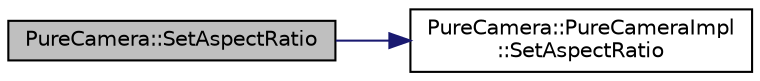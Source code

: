 digraph "PureCamera::SetAspectRatio"
{
 // LATEX_PDF_SIZE
  edge [fontname="Helvetica",fontsize="10",labelfontname="Helvetica",labelfontsize="10"];
  node [fontname="Helvetica",fontsize="10",shape=record];
  rankdir="LR";
  Node1 [label="PureCamera::SetAspectRatio",height=0.2,width=0.4,color="black", fillcolor="grey75", style="filled", fontcolor="black",tooltip="Sets the camera's aspect ratio (usually viewport width / height)."];
  Node1 -> Node2 [color="midnightblue",fontsize="10",style="solid",fontname="Helvetica"];
  Node2 [label="PureCamera::PureCameraImpl\l::SetAspectRatio",height=0.2,width=0.4,color="black", fillcolor="white", style="filled",URL="$class_pure_camera_1_1_pure_camera_impl.html#a7fda80e7e0edaf8533d6f764bee8b31c",tooltip=" "];
}
